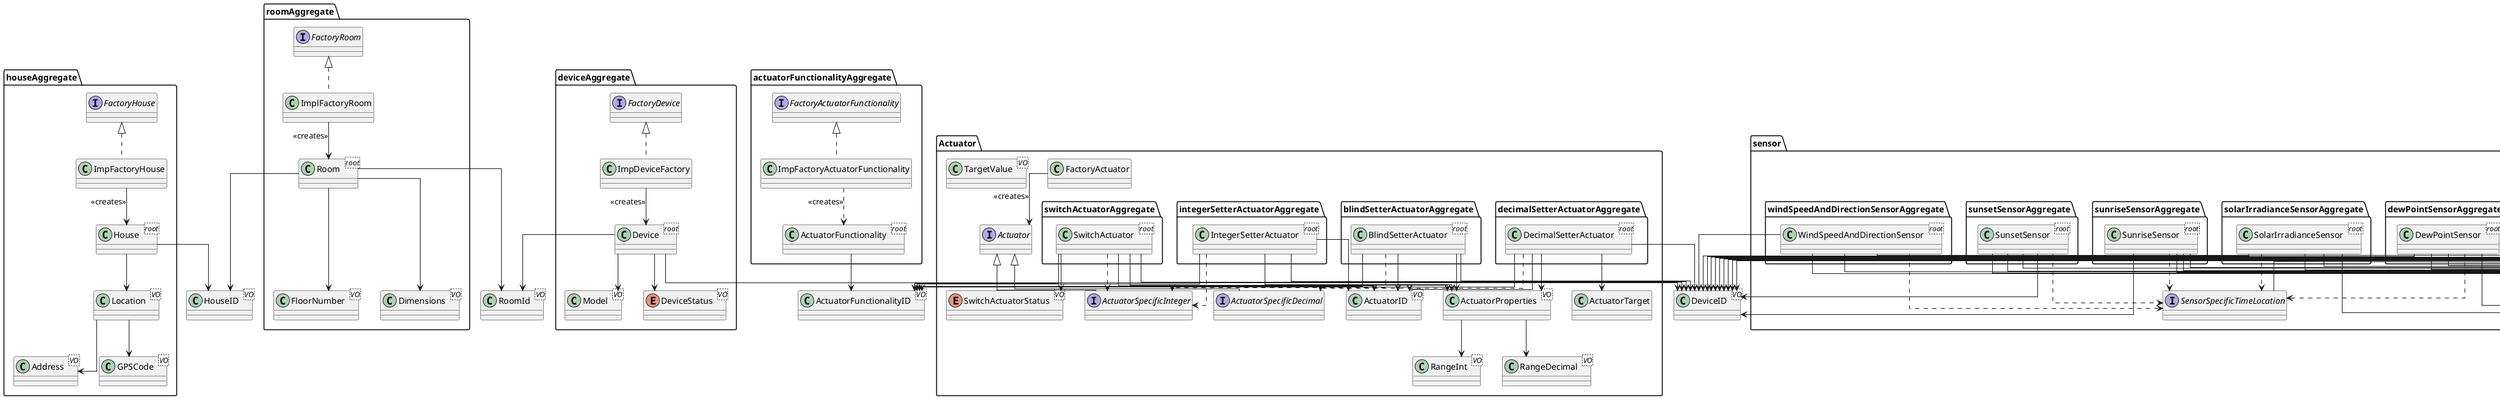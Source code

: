 @startuml
'https://plantuml.com/class-diagram
skinparam linetype ortho


    package houseAggregate {
        class House <root>
        interface FactoryHouse{
        }
        class ImpFactoryHouse implements FactoryHouse{
        }
        class House{
        }
        class Location <VO>{
        }
        class Address <VO>{
        }
        class GPSCode <VO>{
        }
    ImpFactoryHouse --> House: <<creates>>
    Location --> Address
    Location --> GPSCode
    House  -->  Location
    }
    class HouseID <VO>{
    }
    House  --> HouseID

    package roomAggregate {
        class Room <root>
        interface FactoryRoom {
        }
        class ImplFactoryRoom implements FactoryRoom {
        }
        class Room{
        }
        class FloorNumber <VO>{
        }
        class Dimensions <VO>{
        }
    ImplFactoryRoom --> Room: <<creates>>
    Room ---> Dimensions
    Room ---> FloorNumber
    }
    class RoomId <VO>{
    }
    Room ---> RoomId
    Room ---> HouseID

    package deviceAggregate{
        class Device <root>{
        }
        interface FactoryDevice{
        }
        class ImpDeviceFactory implements FactoryDevice{
        }
        class Model <VO>{
        }
        enum DeviceStatus <VO>{
        }
    ImpDeviceFactory --> Device: <<creates>>
    Device --> Model
    Device --> DeviceStatus
    }
    class DeviceID <VO>{
    }
    Device --> DeviceID
    Device --> RoomId

    package Actuator {
    class FactoryActuator{
    }
    interface Actuator{
    }
    interface ActuatorSpecificDecimal extends Actuator{
    }
    interface ActuatorSpecificInteger extends Actuator{
    }

    package blindSetterActuatorAggregate {
        class BlindSetterActuator <root>{
        }
    }
    BlindSetterActuator --> ActuatorID
    BlindSetterActuator --> DeviceID
    BlindSetterActuator --> ActuatorProperties
    BlindSetterActuator ..> ActuatorSpecificInteger

    package decimalSetterActuatorAggregate {
        class DecimalSetterActuator <root>{
        }
    }
    DecimalSetterActuator --> ActuatorID
    DecimalSetterActuator --> DeviceID
    DecimalSetterActuator --> ActuatorProperties
    DecimalSetterActuator --> ActuatorTarget
    DecimalSetterActuator ..> ActuatorSpecificDecimal

    package integerSetterActuatorAggregate {
        class IntegerSetterActuator <root>{
        }
    }
    IntegerSetterActuator --> ActuatorID
    IntegerSetterActuator --> DeviceID
    IntegerSetterActuator --> ActuatorProperties
    IntegerSetterActuator ..> ActuatorSpecificInteger

    package switchActuatorAggregate {
        class SwitchActuator <root>{
        }
    }
    SwitchActuator --> ActuatorID
    SwitchActuator --> DeviceID
    SwitchActuator --> ActuatorProperties
    SwitchActuator --> SwitchActuatorStatus
    SwitchActuator ..> ActuatorSpecificInteger

        class ActuatorProperties <VO>{
        }
        class RangeInt <VO>{
        }
        class RangeDecimal <VO>{
        }
        enum SwitchActuatorStatus <VO>{
        }
        class TargetValue <VO>{
        }
    FactoryActuator --> Actuator: <<creates>>
    ActuatorProperties --> RangeInt
    ActuatorProperties --> RangeDecimal

    class ActuatorID <VO>{
    }
    }

    package actuatorFunctionalityAggregate {
        interface FactoryActuatorFunctionality{
        }
        class ImpFactoryActuatorFunctionality implements FactoryActuatorFunctionality {
        }
        class ActuatorFunctionality <root> {
        }
    ImpFactoryActuatorFunctionality ..> ActuatorFunctionality: <<creates>>
    }
    class ActuatorFunctionalityID <VO>{
    }
    ActuatorFunctionality --> ActuatorFunctionalityID
    BlindSetterActuator --> ActuatorFunctionalityID
    DecimalSetterActuator --> ActuatorFunctionalityID
    IntegerSetterActuator --> ActuatorFunctionalityID
    SwitchActuator --> ActuatorFunctionalityID


    package sensor {
        class FactorySensor {
        }
        interface Sensor {
        }
        interface SensorSpecificTime extends Sensor {
        }
        interface SensorSpecificTimeLocation extends Sensor {
        }
        interface SensorPeriodOfTime extends Sensor {
        }
        class FactoryValue {
        }

        FactorySensor --> Sensor: <<creates>>

        package binaryStatusSensorAggregate {
            class BinaryStatusSensor <root> {
            }
            BinaryStatusSensor -- FactoryValue
        }
        BinaryStatusSensor --> SensorID
        BinaryStatusSensor --> DeviceID
        BinaryStatusSensor ..> SensorSpecificTime

        package dewPointSensorAggregate {
            class DewPointSensor <root> {
            }
            DewPointSensor -- FactoryValue
        }
        DewPointSensor --> SensorID
        DewPointSensor --> DeviceID
        DewPointSensor ..> SensorSpecificTimeLocation

        package electricEnergyConsumptionSensorAggregate {
            class ElectricEnergyConsumptionSensor <root> {
            }
            ElectricEnergyConsumptionSensor -- FactoryValue
        }
        ElectricEnergyConsumptionSensor--> SensorID
        ElectricEnergyConsumptionSensor --> DeviceID
        ElectricEnergyConsumptionSensor ..> SensorPeriodOfTime

        package humidityPercentageSensorAggregate {
            class HumidityPercentageSensor <root> {
            }
            HumidityPercentageSensor -- FactoryValue
        }
        HumidityPercentageSensor --> SensorID
        HumidityPercentageSensor --> DeviceID
        HumidityPercentageSensor ..> SensorSpecificTime

        package powerAverageSensorAggregate {
            class PowerAverageSensor <root> {
            }
            PowerAverageSensor -- FactoryValue
        }
        PowerAverageSensor --> SensorID
        PowerAverageSensor --> DeviceID
        PowerAverageSensor ..> SensorPeriodOfTime

        package scaleSensorAggregate {
            class ScaleSensor <root> {
            }
            ScaleSensor -- FactoryValue
        }
        ScaleSensor --> SensorID
        ScaleSensor --> DeviceID
        ScaleSensor ..> SensorSpecificTime

        package solarIrradianceSensorAggregate {
            class SolarIrradianceSensor <root> {
            }
            SolarIrradianceSensor -- FactoryValue
        }
        SolarIrradianceSensor --> SensorID
        SolarIrradianceSensor --> DeviceID
        SolarIrradianceSensor ..> SensorSpecificTimeLocation

        package specificTimePowerConsumptionSensorAggregate {
            class SpecificTimePowerConsumptionSensor <root> {
            }
            SpecificTimePowerConsumptionSensor -- FactoryValue
        }
        SpecificTimePowerConsumptionSensor --> SensorID
        SpecificTimePowerConsumptionSensor --> DeviceID
        SpecificTimePowerConsumptionSensor ..> SensorSpecificTime

        package sunriseSensorAggregate {
            class SunriseSensor <root> {
            }
            SunriseSensor -- FactoryValue
        }
        SunriseSensor --> SensorID
        SunriseSensor --> DeviceID
        SunriseSensor ..> SensorSpecificTimeLocation

        package sunsetSensorAggregate {
            class SunsetSensor <root> {
            }
            SunsetSensor -- FactoryValue
        }
        SunsetSensor --> SensorID
        SunsetSensor --> DeviceID
        SunsetSensor ..> SensorSpecificTimeLocation

        package temperatureCelsiusSensorAggregate {
            class TemperatureCelsiusSensor <root> {
            }
            TemperatureCelsiusSensor -- FactoryValue
        }
        TemperatureCelsiusSensor --> SensorID
        TemperatureCelsiusSensor --> DeviceID
        TemperatureCelsiusSensor ..> SensorSpecificTime

        package windSpeedAndDirectionSensorAggregate {
            class WindSpeedAndDirectionSensor <root> {
            }
            WindSpeedAndDirectionSensor -- FactoryValue
        }
        WindSpeedAndDirectionSensor --> SensorID
        WindSpeedAndDirectionSensor --> DeviceID
        WindSpeedAndDirectionSensor ..> SensorSpecificTimeLocation
    class SensorID <VO> {
    }
    }

    package sensorFunctionalityAggregate {
        interface FactorySensorFunctionality {
        }
        class IMPFactorySensorFunctionality implements FactorySensorFunctionality {
        }
        class SensorFunctionality <root> {
        }
    IMPFactorySensorFunctionality ..> SensorFunctionality: <<creates>>
    }
    class SensorFunctionalityID <VO> {
    }
    SensorFunctionality --> SensorFunctionalityID
    BinaryStatusSensor --> SensorFunctionalityID
    DewPointSensor --> SensorFunctionalityID
    ElectricEnergyConsumptionSensor --> SensorFunctionalityID
    HumidityPercentageSensor --> SensorFunctionalityID
    PowerAverageSensor --> SensorFunctionalityID
    ScaleSensor --> SensorFunctionalityID
    SolarIrradianceSensor --> SensorFunctionalityID
    SpecificTimePowerConsumptionSensor --> SensorFunctionalityID
    SunriseSensor --> SensorFunctionalityID
    SunsetSensor --> SensorFunctionalityID
    TemperatureCelsiusSensor --> SensorFunctionalityID
    WindSpeedAndDirectionSensor --> SensorFunctionalityID

}


@enduml